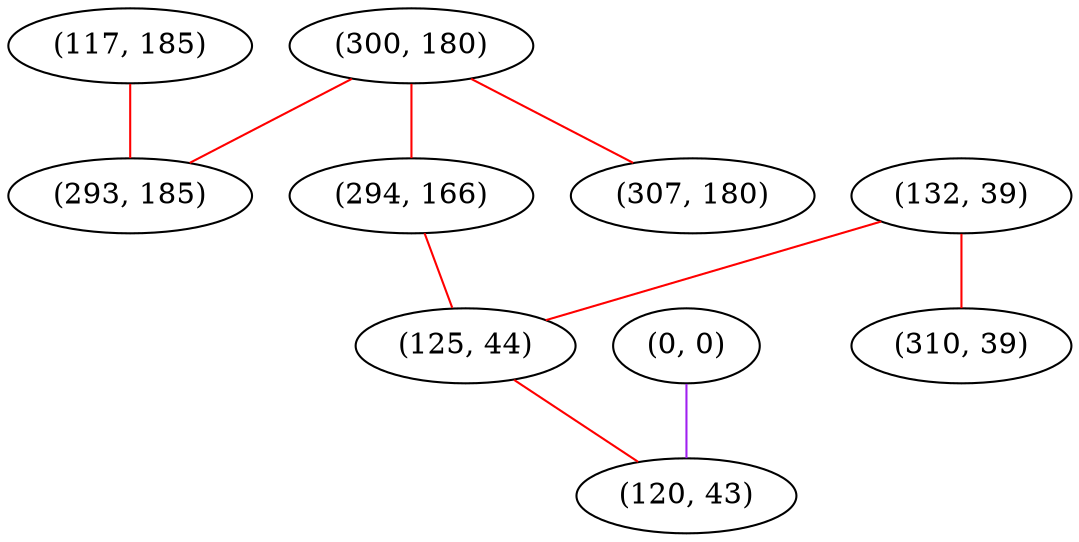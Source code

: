 graph "" {
"(117, 185)";
"(132, 39)";
"(300, 180)";
"(294, 166)";
"(293, 185)";
"(125, 44)";
"(0, 0)";
"(310, 39)";
"(120, 43)";
"(307, 180)";
"(117, 185)" -- "(293, 185)"  [color=red, key=0, weight=1];
"(132, 39)" -- "(125, 44)"  [color=red, key=0, weight=1];
"(132, 39)" -- "(310, 39)"  [color=red, key=0, weight=1];
"(300, 180)" -- "(293, 185)"  [color=red, key=0, weight=1];
"(300, 180)" -- "(307, 180)"  [color=red, key=0, weight=1];
"(300, 180)" -- "(294, 166)"  [color=red, key=0, weight=1];
"(294, 166)" -- "(125, 44)"  [color=red, key=0, weight=1];
"(125, 44)" -- "(120, 43)"  [color=red, key=0, weight=1];
"(0, 0)" -- "(120, 43)"  [color=purple, key=0, weight=4];
}
